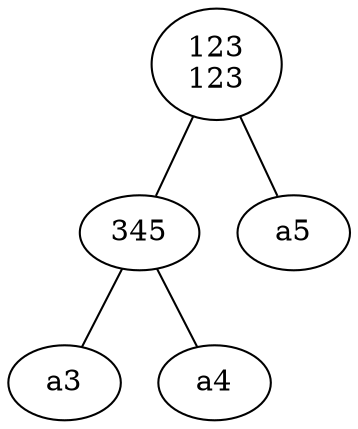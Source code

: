 graph 
{
    a1 [label = "123\n123"]
    a2 [label = "345"]
    a1 -- a2
    a2 -- a3
    a2 -- a4
    a1 -- a5
}
